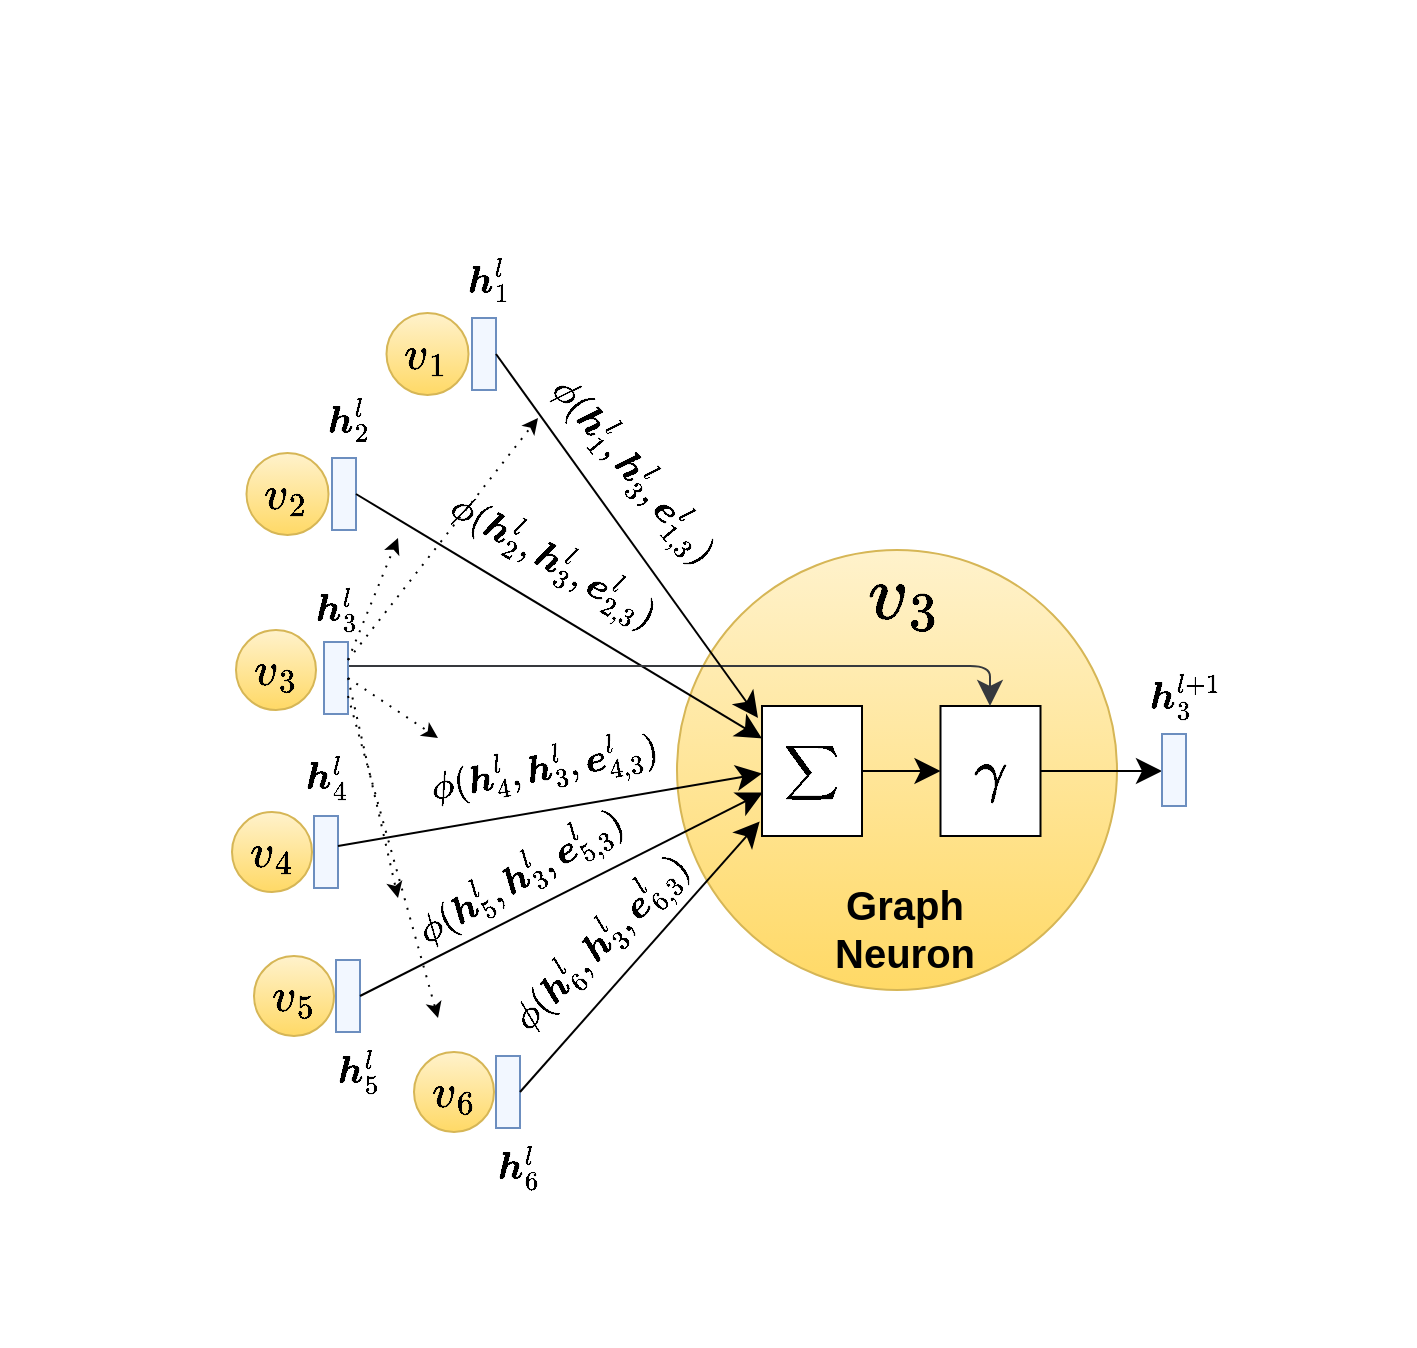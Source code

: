 <mxfile version="13.3.9" type="device"><diagram id="hkcIgJQhp-8vFRgoorla" name="Page-1"><mxGraphModel dx="942" dy="559" grid="1" gridSize="10" guides="1" tooltips="1" connect="1" arrows="1" fold="1" page="1" pageScale="1" pageWidth="827" pageHeight="1169" math="1" shadow="0"><root><mxCell id="0"/><mxCell id="1" parent="0"/><mxCell id="VobxB_iIqbHOgLtWS--i-1" style="edgeStyle=none;rounded=0;orthogonalLoop=1;jettySize=auto;html=1;exitX=1;exitY=0.5;exitDx=0;exitDy=0;entryX=0;entryY=0.5;entryDx=0;entryDy=0;" parent="1" source="VobxB_iIqbHOgLtWS--i-2" edge="1"><mxGeometry relative="1" as="geometry"><mxPoint x="1127.25" y="486" as="targetPoint"/></mxGeometry></mxCell><mxCell id="VobxB_iIqbHOgLtWS--i-2" value="" style="ellipse;whiteSpace=wrap;html=1;aspect=fixed;gradientColor=#ffd966;fillColor=#fff2cc;strokeColor=#d6b656;" parent="1" vertex="1"><mxGeometry x="1069.5" y="406" width="220" height="220" as="geometry"/></mxCell><mxCell id="VobxB_iIqbHOgLtWS--i-3" value="&lt;font style=&quot;font-size: 20px&quot;&gt;$$v_4$$&lt;/font&gt;" style="ellipse;whiteSpace=wrap;html=1;aspect=fixed;gradientColor=#ffd966;fillColor=#fff2cc;strokeColor=#d6b656;fontSize=20;fontStyle=1;" parent="1" vertex="1"><mxGeometry x="847" y="537.0" width="40" height="40" as="geometry"/></mxCell><mxCell id="VobxB_iIqbHOgLtWS--i-4" value="&lt;font style=&quot;font-size: 20px&quot;&gt;&lt;b&gt;$$v_5$$&lt;/b&gt;&lt;/font&gt;" style="ellipse;whiteSpace=wrap;html=1;aspect=fixed;gradientColor=#ffd966;fillColor=#fff2cc;strokeColor=#d6b656;" parent="1" vertex="1"><mxGeometry x="858" y="609" width="40" height="40" as="geometry"/></mxCell><mxCell id="VobxB_iIqbHOgLtWS--i-5" value="&lt;b&gt;&lt;font style=&quot;font-size: 20px&quot;&gt;Graph Neuron&lt;/font&gt;&lt;/b&gt;" style="text;html=1;strokeColor=none;fillColor=none;align=center;verticalAlign=middle;whiteSpace=wrap;rounded=0;" parent="1" vertex="1"><mxGeometry x="1133" y="585" width="100.5" height="20" as="geometry"/></mxCell><mxCell id="VobxB_iIqbHOgLtWS--i-6" value="&lt;font size=&quot;1&quot;&gt;&lt;b style=&quot;font-size: 33px&quot;&gt;$$v_3$$&lt;/b&gt;&lt;/font&gt;" style="text;html=1;strokeColor=none;fillColor=none;align=center;verticalAlign=middle;whiteSpace=wrap;rounded=0;" parent="1" vertex="1"><mxGeometry x="1162" y="419" width="42.5" height="20" as="geometry"/></mxCell><mxCell id="VobxB_iIqbHOgLtWS--i-7" value="$$\sum$$" style="rounded=0;whiteSpace=wrap;html=1;fontSize=16;" parent="1" vertex="1"><mxGeometry x="1112" y="484" width="50" height="65" as="geometry"/></mxCell><mxCell id="VobxB_iIqbHOgLtWS--i-8" style="edgeStyle=none;rounded=1;orthogonalLoop=1;jettySize=auto;html=1;exitX=1;exitY=0.5;exitDx=0;exitDy=0;entryX=0;entryY=0.5;entryDx=0;entryDy=0;strokeColor=#000000;endSize=10;" parent="1" source="VobxB_iIqbHOgLtWS--i-9" edge="1"><mxGeometry relative="1" as="geometry"><mxPoint x="1312" y="516.5" as="targetPoint"/></mxGeometry></mxCell><mxCell id="VobxB_iIqbHOgLtWS--i-9" value="$$\gamma$$" style="rounded=0;whiteSpace=wrap;html=1;fontSize=25;" parent="1" vertex="1"><mxGeometry x="1201.25" y="484.0" width="50" height="65" as="geometry"/></mxCell><mxCell id="VobxB_iIqbHOgLtWS--i-10" value="" style="edgeStyle=none;rounded=1;orthogonalLoop=1;jettySize=auto;html=1;strokeColor=#000000;endSize=10;" parent="1" source="VobxB_iIqbHOgLtWS--i-7" target="VobxB_iIqbHOgLtWS--i-9" edge="1"><mxGeometry relative="1" as="geometry"/></mxCell><mxCell id="VobxB_iIqbHOgLtWS--i-11" value="" style="group" parent="1" vertex="1" connectable="0"><mxGeometry x="850.25" y="357.5" width="58.75" height="41" as="geometry"/></mxCell><mxCell id="VobxB_iIqbHOgLtWS--i-12" value="&lt;font style=&quot;font-size: 20px;&quot;&gt;$$v_2$$&lt;/font&gt;" style="ellipse;whiteSpace=wrap;html=1;aspect=fixed;gradientColor=#ffd966;fillColor=#fff2cc;strokeColor=#d6b656;fontSize=20;fontStyle=1" parent="VobxB_iIqbHOgLtWS--i-11" vertex="1"><mxGeometry x="4" width="41" height="41" as="geometry"/></mxCell><mxCell id="VobxB_iIqbHOgLtWS--i-13" value="" style="rounded=0;whiteSpace=wrap;html=1;gradientColor=none;fillColor=#F2F7FF;strokeColor=#6c8ebf;fontSize=16;rotation=-90;" parent="VobxB_iIqbHOgLtWS--i-11" vertex="1"><mxGeometry x="34.75" y="14.5" width="36" height="12" as="geometry"/></mxCell><mxCell id="VobxB_iIqbHOgLtWS--i-14" style="edgeStyle=none;rounded=1;orthogonalLoop=1;jettySize=auto;html=1;entryX=0;entryY=0.25;entryDx=0;entryDy=0;strokeColor=#000000;endSize=10;exitX=0.5;exitY=1;exitDx=0;exitDy=0;" parent="1" source="VobxB_iIqbHOgLtWS--i-13" target="VobxB_iIqbHOgLtWS--i-7" edge="1"><mxGeometry relative="1" as="geometry"><mxPoint x="982" y="399" as="sourcePoint"/></mxGeometry></mxCell><mxCell id="VobxB_iIqbHOgLtWS--i-15" value="&lt;font size=&quot;1&quot;&gt;&lt;b style=&quot;font-size: 16px&quot;&gt;$$\phi(\boldsymbol{h}_2^{l}, \boldsymbol{h}_3^{l}, \boldsymbol{e}_{2,3}^{l})$$&lt;/b&gt;&lt;/font&gt;" style="edgeLabel;html=1;align=center;verticalAlign=middle;resizable=0;points=[];labelBackgroundColor=none;rotation=30;labelBorderColor=none;" parent="VobxB_iIqbHOgLtWS--i-14" vertex="1" connectable="0"><mxGeometry x="-0.172" y="-1" relative="1" as="geometry"><mxPoint x="14.97" y="-17.57" as="offset"/></mxGeometry></mxCell><mxCell id="VobxB_iIqbHOgLtWS--i-16" value="" style="rounded=0;whiteSpace=wrap;html=1;gradientColor=none;fillColor=#F2F7FF;strokeColor=#6c8ebf;fontSize=16;rotation=-90;" parent="1" vertex="1"><mxGeometry x="876" y="551" width="36" height="12" as="geometry"/></mxCell><mxCell id="VobxB_iIqbHOgLtWS--i-17" style="edgeStyle=none;rounded=1;orthogonalLoop=1;jettySize=auto;html=1;strokeColor=#000000;endSize=10;exitX=0.5;exitY=1;exitDx=0;exitDy=0;" parent="1" edge="1"><mxGeometry relative="1" as="geometry"><mxPoint x="900" y="554" as="sourcePoint"/><mxPoint x="1112" y="517.772" as="targetPoint"/></mxGeometry></mxCell><mxCell id="VobxB_iIqbHOgLtWS--i-18" value="&lt;font style=&quot;font-size: 16px&quot;&gt;$$\phi(\boldsymbol{h}_4^{l}, \boldsymbol{h}_3^{l}, \boldsymbol{e}_{4,3}^{l})$$&lt;/font&gt;" style="edgeLabel;html=1;align=center;verticalAlign=middle;resizable=0;points=[];labelBackgroundColor=none;rotation=-10;" parent="VobxB_iIqbHOgLtWS--i-17" vertex="1" connectable="0"><mxGeometry x="-0.198" y="1" relative="1" as="geometry"><mxPoint x="17.65" y="-22.42" as="offset"/></mxGeometry></mxCell><mxCell id="VobxB_iIqbHOgLtWS--i-19" value="" style="rounded=0;whiteSpace=wrap;html=1;gradientColor=none;fillColor=#F2F7FF;strokeColor=#6c8ebf;fontSize=16;rotation=-90;" parent="1" vertex="1"><mxGeometry x="887" y="623" width="36" height="12" as="geometry"/></mxCell><mxCell id="VobxB_iIqbHOgLtWS--i-20" style="edgeStyle=none;rounded=1;orthogonalLoop=1;jettySize=auto;html=1;entryX=0.009;entryY=0.665;entryDx=0;entryDy=0;entryPerimeter=0;strokeColor=#000000;endSize=10;exitX=0.5;exitY=1;exitDx=0;exitDy=0;" parent="1" source="VobxB_iIqbHOgLtWS--i-19" target="VobxB_iIqbHOgLtWS--i-7" edge="1"><mxGeometry relative="1" as="geometry"><mxPoint x="963" y="621" as="sourcePoint"/></mxGeometry></mxCell><mxCell id="VobxB_iIqbHOgLtWS--i-21" value="&lt;font style=&quot;font-size: 16px&quot;&gt;$$\phi(\boldsymbol{h}_5^{l}, \boldsymbol{h}_3^{l}, \boldsymbol{e}_{5,3}^{l})$$&lt;/font&gt;" style="edgeLabel;html=1;align=center;verticalAlign=middle;resizable=0;points=[];labelBackgroundColor=none;rotation=-30;" parent="VobxB_iIqbHOgLtWS--i-20" vertex="1" connectable="0"><mxGeometry x="-0.175" y="-1" relative="1" as="geometry"><mxPoint x="-3.41" y="-18.5" as="offset"/></mxGeometry></mxCell><mxCell id="VobxB_iIqbHOgLtWS--i-22" value="" style="rounded=0;whiteSpace=wrap;html=1;gradientColor=none;fillColor=#F2F7FF;strokeColor=#6c8ebf;fontSize=16;rotation=-90;" parent="1" vertex="1"><mxGeometry x="1300" y="510" width="36" height="12" as="geometry"/></mxCell><mxCell id="VobxB_iIqbHOgLtWS--i-23" value="&lt;b style=&quot;font-size: 16px&quot;&gt;$$\boldsymbol{h}_2^{l}$$&lt;/b&gt;" style="text;html=1;align=center;verticalAlign=middle;resizable=0;points=[];autosize=1;" parent="1" vertex="1"><mxGeometry x="800" y="330" width="210" height="20" as="geometry"/></mxCell><mxCell id="VobxB_iIqbHOgLtWS--i-24" value="&lt;span style=&quot;font-size: 16px&quot;&gt;\( \boldsymbol{h}^l_5 \)&lt;/span&gt;" style="text;html=1;align=center;verticalAlign=middle;resizable=0;points=[];autosize=1;fontStyle=0" parent="1" vertex="1"><mxGeometry x="820" y="657" width="180" height="20" as="geometry"/></mxCell><mxCell id="VobxB_iIqbHOgLtWS--i-25" value="&lt;font style=&quot;font-size: 20px&quot;&gt;$$v_3$$&lt;/font&gt;" style="ellipse;whiteSpace=wrap;html=1;aspect=fixed;gradientColor=#ffd966;fillColor=#fff2cc;strokeColor=#d6b656;fontSize=20;fontStyle=1;" parent="1" vertex="1"><mxGeometry x="849" y="446.0" width="40" height="40" as="geometry"/></mxCell><mxCell id="VobxB_iIqbHOgLtWS--i-26" style="edgeStyle=orthogonalEdgeStyle;orthogonalLoop=1;jettySize=auto;html=1;exitX=0.5;exitY=1;exitDx=0;exitDy=0;endSize=10;strokeColor=#36393d;strokeWidth=1;fillColor=#ffcccc;fontSize=16;" parent="1" target="VobxB_iIqbHOgLtWS--i-9" edge="1"><mxGeometry relative="1" as="geometry"><mxPoint x="905" y="464" as="sourcePoint"/><mxPoint x="1226.25" y="514.0" as="targetPoint"/><Array as="points"><mxPoint x="1226" y="464"/></Array></mxGeometry></mxCell><mxCell id="VobxB_iIqbHOgLtWS--i-27" value="" style="rounded=0;whiteSpace=wrap;html=1;gradientColor=none;fillColor=#F2F7FF;strokeColor=#6c8ebf;fontSize=16;rotation=-90;" parent="1" vertex="1"><mxGeometry x="881" y="464" width="36" height="12" as="geometry"/></mxCell><mxCell id="VobxB_iIqbHOgLtWS--i-28" style="edgeStyle=none;rounded=1;orthogonalLoop=1;jettySize=auto;html=1;strokeColor=#000000;endSize=5;exitX=0.75;exitY=1;exitDx=0;exitDy=0;dashed=1;dashPattern=1 4;startSize=5;" parent="1" source="VobxB_iIqbHOgLtWS--i-27" edge="1"><mxGeometry relative="1" as="geometry"><mxPoint x="910" y="564" as="sourcePoint"/><mxPoint x="930" y="400" as="targetPoint"/></mxGeometry></mxCell><mxCell id="VobxB_iIqbHOgLtWS--i-29" style="edgeStyle=none;rounded=1;orthogonalLoop=1;jettySize=auto;html=1;strokeColor=#000000;endSize=5;exitX=0.5;exitY=1;exitDx=0;exitDy=0;dashed=1;dashPattern=1 4;" parent="1" source="VobxB_iIqbHOgLtWS--i-27" edge="1"><mxGeometry relative="1" as="geometry"><mxPoint x="915" y="471" as="sourcePoint"/><mxPoint x="950" y="500" as="targetPoint"/></mxGeometry></mxCell><mxCell id="VobxB_iIqbHOgLtWS--i-30" style="edgeStyle=none;rounded=1;orthogonalLoop=1;jettySize=auto;html=1;strokeColor=#000000;endSize=5;exitX=0.5;exitY=1;exitDx=0;exitDy=0;dashed=1;dashPattern=1 4;" parent="1" source="VobxB_iIqbHOgLtWS--i-27" edge="1"><mxGeometry relative="1" as="geometry"><mxPoint x="915" y="480" as="sourcePoint"/><mxPoint x="930" y="580" as="targetPoint"/></mxGeometry></mxCell><mxCell id="VobxB_iIqbHOgLtWS--i-31" value="&lt;b style=&quot;font-size: 16px&quot;&gt;$$\boldsymbol{h}_3^{l+1}$$&lt;/b&gt;" style="text;html=1;align=center;verticalAlign=middle;resizable=0;points=[];autosize=1;" parent="1" vertex="1"><mxGeometry x="1208" y="469" width="230" height="20" as="geometry"/></mxCell><mxCell id="VobxB_iIqbHOgLtWS--i-33" value="&lt;span style=&quot;font-size: 16px&quot;&gt;\( \boldsymbol{h}^l_3 \)&lt;/span&gt;" style="text;html=1;align=center;verticalAlign=middle;resizable=0;points=[];autosize=1;fontStyle=0" parent="1" vertex="1"><mxGeometry x="809" y="426" width="180" height="20" as="geometry"/></mxCell><mxCell id="VobxB_iIqbHOgLtWS--i-34" value="&lt;span style=&quot;font-size: 16px&quot;&gt;\( \boldsymbol{h}^l_4 \)&lt;/span&gt;" style="text;html=1;align=center;verticalAlign=middle;resizable=0;points=[];autosize=1;fontStyle=0" parent="1" vertex="1"><mxGeometry x="804" y="510" width="180" height="20" as="geometry"/></mxCell><mxCell id="VobxB_iIqbHOgLtWS--i-38" value="" style="group" parent="1" vertex="1" connectable="0"><mxGeometry x="920.25" y="287.5" width="58.75" height="41" as="geometry"/></mxCell><mxCell id="VobxB_iIqbHOgLtWS--i-39" value="&lt;font style=&quot;font-size: 20px&quot;&gt;$$v_1$$&lt;/font&gt;" style="ellipse;whiteSpace=wrap;html=1;aspect=fixed;gradientColor=#ffd966;fillColor=#fff2cc;strokeColor=#d6b656;fontSize=20;fontStyle=1" parent="VobxB_iIqbHOgLtWS--i-38" vertex="1"><mxGeometry x="4" width="41" height="41" as="geometry"/></mxCell><mxCell id="VobxB_iIqbHOgLtWS--i-40" value="" style="rounded=0;whiteSpace=wrap;html=1;gradientColor=none;fillColor=#F2F7FF;strokeColor=#6c8ebf;fontSize=16;rotation=-90;" parent="VobxB_iIqbHOgLtWS--i-38" vertex="1"><mxGeometry x="34.75" y="14.5" width="36" height="12" as="geometry"/></mxCell><mxCell id="VobxB_iIqbHOgLtWS--i-41" value="&lt;b style=&quot;font-size: 16px&quot;&gt;$$\boldsymbol{h}_1^{l}$$&lt;/b&gt;" style="text;html=1;align=center;verticalAlign=middle;resizable=0;points=[];autosize=1;" parent="1" vertex="1"><mxGeometry x="870" y="260" width="210" height="20" as="geometry"/></mxCell><mxCell id="VobxB_iIqbHOgLtWS--i-44" style="edgeStyle=none;rounded=1;orthogonalLoop=1;jettySize=auto;html=1;strokeColor=#000000;endSize=10;exitX=0.5;exitY=1;exitDx=0;exitDy=0;" parent="1" source="VobxB_iIqbHOgLtWS--i-40" edge="1"><mxGeometry relative="1" as="geometry"><mxPoint x="919" y="388" as="sourcePoint"/><mxPoint x="1110" y="490" as="targetPoint"/></mxGeometry></mxCell><mxCell id="VobxB_iIqbHOgLtWS--i-45" value="&lt;font size=&quot;1&quot;&gt;&lt;b style=&quot;font-size: 16px&quot;&gt;$$\phi(\boldsymbol{h}_1^{l}, \boldsymbol{h}_3^{l}, \boldsymbol{e}_{1,3}^{l})$$&lt;/b&gt;&lt;/font&gt;" style="edgeLabel;html=1;align=center;verticalAlign=middle;resizable=0;points=[];labelBackgroundColor=none;rotation=50;labelBorderColor=none;" parent="VobxB_iIqbHOgLtWS--i-44" vertex="1" connectable="0"><mxGeometry x="-0.172" y="-1" relative="1" as="geometry"><mxPoint x="14.97" y="-17.57" as="offset"/></mxGeometry></mxCell><mxCell id="VobxB_iIqbHOgLtWS--i-46" style="edgeStyle=none;rounded=1;orthogonalLoop=1;jettySize=auto;html=1;strokeColor=#000000;endSize=5;exitX=0.75;exitY=1;exitDx=0;exitDy=0;dashed=1;dashPattern=1 4;startSize=5;" parent="1" source="VobxB_iIqbHOgLtWS--i-27" edge="1"><mxGeometry relative="1" as="geometry"><mxPoint x="915" y="471" as="sourcePoint"/><mxPoint x="1000" y="340" as="targetPoint"/></mxGeometry></mxCell><mxCell id="VobxB_iIqbHOgLtWS--i-54" value="&lt;font style=&quot;font-size: 20px&quot;&gt;&lt;b&gt;$$v_6$$&lt;/b&gt;&lt;/font&gt;" style="ellipse;whiteSpace=wrap;html=1;aspect=fixed;gradientColor=#ffd966;fillColor=#fff2cc;strokeColor=#d6b656;" parent="1" vertex="1"><mxGeometry x="938" y="657" width="40" height="40" as="geometry"/></mxCell><mxCell id="VobxB_iIqbHOgLtWS--i-55" value="" style="rounded=0;whiteSpace=wrap;html=1;gradientColor=none;fillColor=#F2F7FF;strokeColor=#6c8ebf;fontSize=16;rotation=-90;" parent="1" vertex="1"><mxGeometry x="967" y="671" width="36" height="12" as="geometry"/></mxCell><mxCell id="VobxB_iIqbHOgLtWS--i-56" value="&lt;span style=&quot;font-size: 16px&quot;&gt;\( \boldsymbol{h}^l_6 \)&lt;/span&gt;" style="text;html=1;align=center;verticalAlign=middle;resizable=0;points=[];autosize=1;fontStyle=0" parent="1" vertex="1"><mxGeometry x="900" y="705" width="180" height="20" as="geometry"/></mxCell><mxCell id="VobxB_iIqbHOgLtWS--i-59" style="edgeStyle=none;rounded=1;orthogonalLoop=1;jettySize=auto;html=1;strokeColor=#000000;endSize=10;exitX=0.5;exitY=1;exitDx=0;exitDy=0;entryX=-0.023;entryY=0.888;entryDx=0;entryDy=0;entryPerimeter=0;" parent="1" source="VobxB_iIqbHOgLtWS--i-55" target="VobxB_iIqbHOgLtWS--i-7" edge="1"><mxGeometry relative="1" as="geometry"><mxPoint x="921.0" y="639.0" as="sourcePoint"/><mxPoint x="1122.45" y="537.225" as="targetPoint"/></mxGeometry></mxCell><mxCell id="VobxB_iIqbHOgLtWS--i-60" value="&lt;font style=&quot;font-size: 16px&quot;&gt;$$\phi(\boldsymbol{h}_6^{l}, \boldsymbol{h}_3^{l}, \boldsymbol{e}_{6,3}^{l})$$&lt;/font&gt;" style="edgeLabel;html=1;align=center;verticalAlign=middle;resizable=0;points=[];labelBackgroundColor=none;rotation=-45;" parent="VobxB_iIqbHOgLtWS--i-59" vertex="1" connectable="0"><mxGeometry x="-0.175" y="-1" relative="1" as="geometry"><mxPoint x="-9.61" y="-18.5" as="offset"/></mxGeometry></mxCell><mxCell id="VobxB_iIqbHOgLtWS--i-61" style="edgeStyle=none;rounded=1;orthogonalLoop=1;jettySize=auto;html=1;strokeColor=#000000;endSize=5;exitX=0.25;exitY=1;exitDx=0;exitDy=0;dashed=1;dashPattern=1 4;" parent="1" source="VobxB_iIqbHOgLtWS--i-27" edge="1"><mxGeometry relative="1" as="geometry"><mxPoint x="915" y="480.0" as="sourcePoint"/><mxPoint x="950" y="640" as="targetPoint"/></mxGeometry></mxCell></root></mxGraphModel></diagram></mxfile>